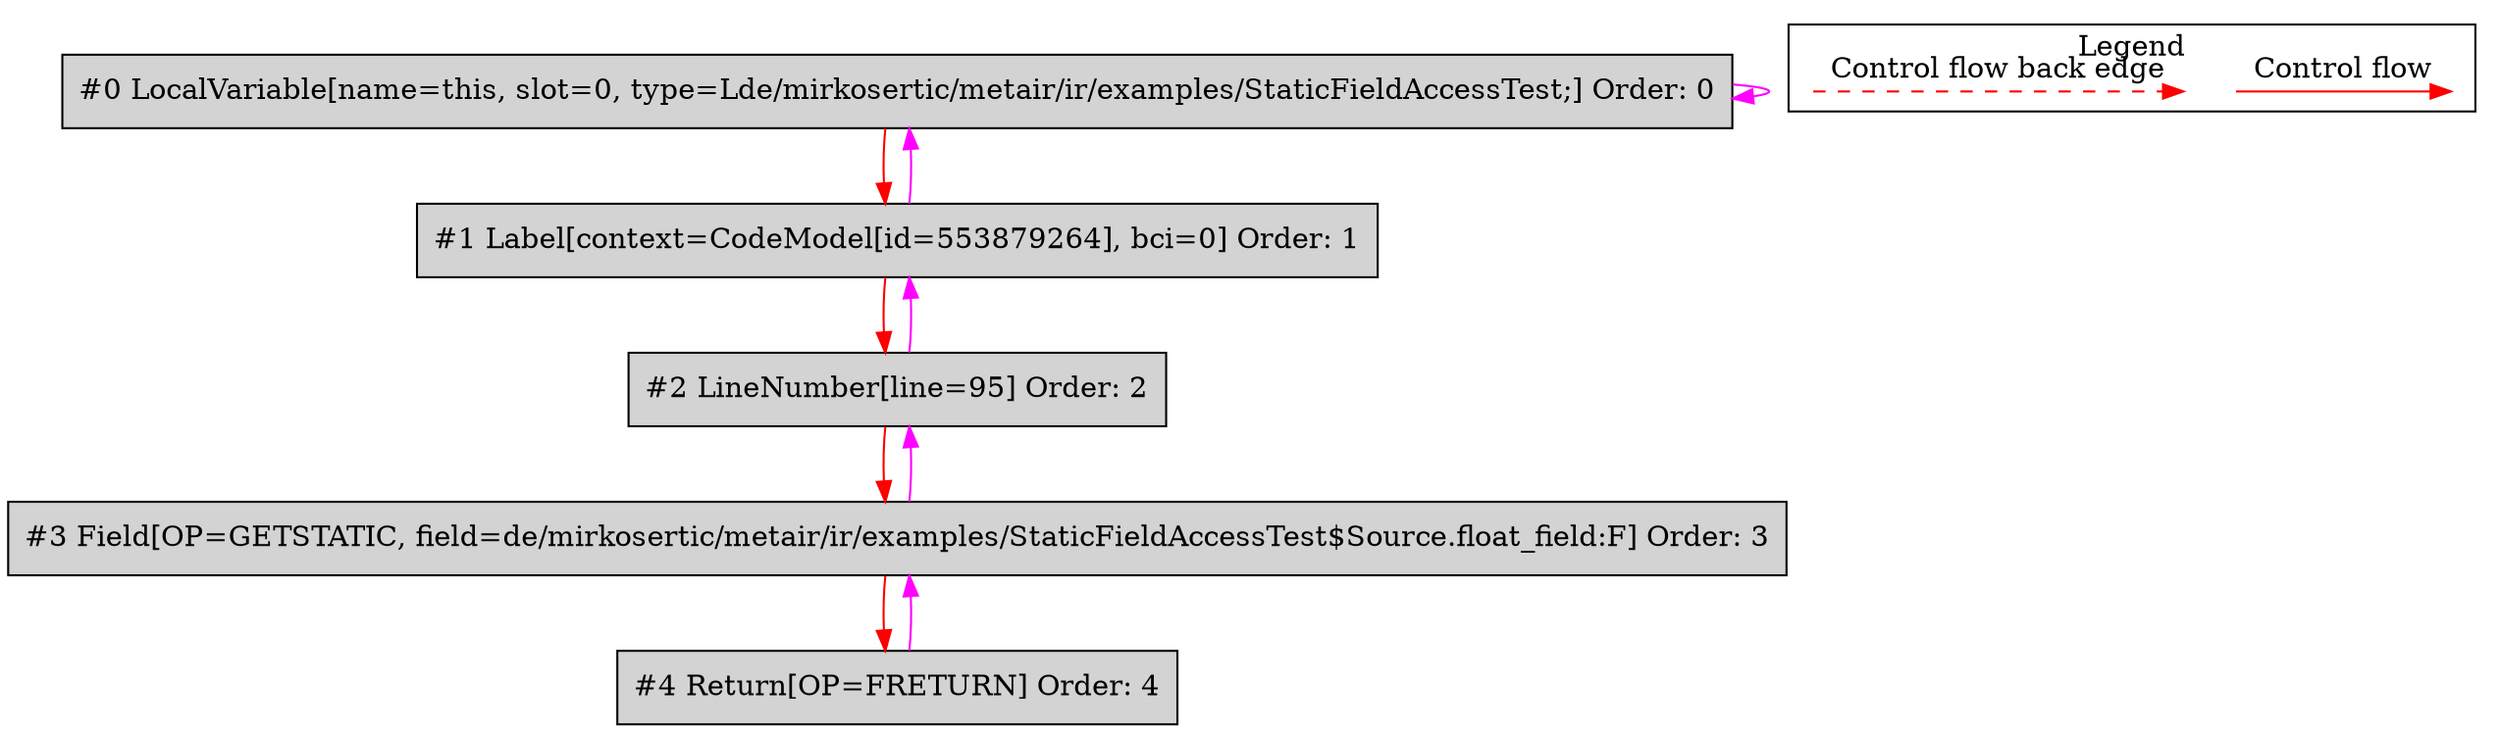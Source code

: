 digraph {
 ordering="in";
 node0[label="#0 LocalVariable[name=this, slot=0, type=Lde/mirkosertic/metair/ir/examples/StaticFieldAccessTest;] Order: 0", shape=box, fillcolor=lightgrey, style=filled];
 node1[label="#1 Label[context=CodeModel[id=553879264], bci=0] Order: 1", shape=box, fillcolor=lightgrey, style=filled];
 node2[label="#2 LineNumber[line=95] Order: 2", shape=box, fillcolor=lightgrey, style=filled];
 node3[label="#3 Field[OP=GETSTATIC, field=de/mirkosertic/metair/ir/examples/StaticFieldAccessTest$Source.float_field:F] Order: 3", shape=box, fillcolor=lightgrey, style=filled];
 node4[label="#4 Return[OP=FRETURN] Order: 4", shape=box, fillcolor=lightgrey, style=filled];
 node0 -> node0[color=fuchsia];
 node0 -> node1[color=red];
 node1 -> node0[color=fuchsia];
 node1 -> node2[color=red];
 node2 -> node1[color=fuchsia];
 node2 -> node3[color=red];
 node3 -> node2[color=fuchsia];
 node3 -> node4[color=red];
 node4 -> node3[color=fuchsia];
 subgraph cluster_000 {
  label = "Legend";
  node [shape=point]
  {
   rank=same;
   c0 [style = invis];
   c1 [style = invis];
   c2 [style = invis];
   c3 [style = invis];
  }
  c0 -> c1 [label="Control flow", style=solid, color=red]
  c2 -> c3 [label="Control flow back edge", style=dashed, color=red]
 }

}
